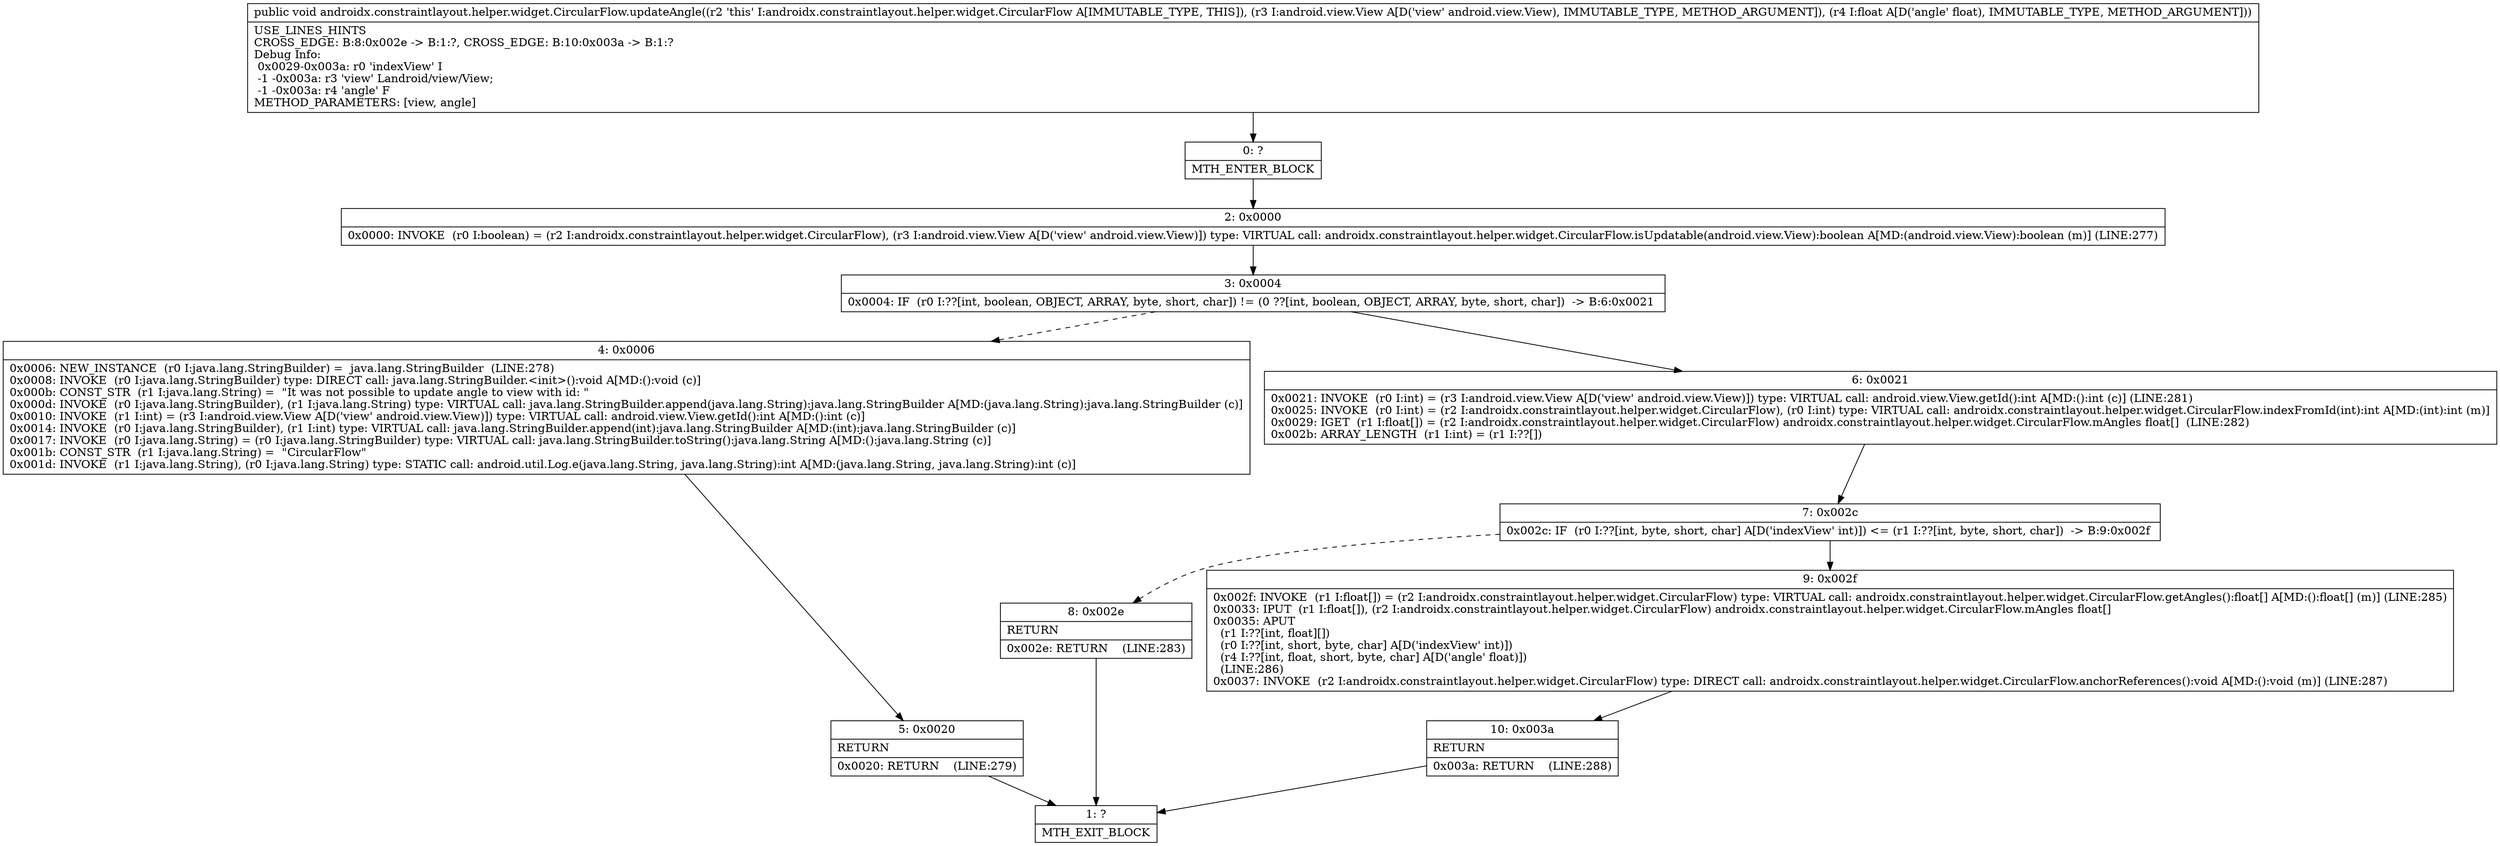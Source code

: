 digraph "CFG forandroidx.constraintlayout.helper.widget.CircularFlow.updateAngle(Landroid\/view\/View;F)V" {
Node_0 [shape=record,label="{0\:\ ?|MTH_ENTER_BLOCK\l}"];
Node_2 [shape=record,label="{2\:\ 0x0000|0x0000: INVOKE  (r0 I:boolean) = (r2 I:androidx.constraintlayout.helper.widget.CircularFlow), (r3 I:android.view.View A[D('view' android.view.View)]) type: VIRTUAL call: androidx.constraintlayout.helper.widget.CircularFlow.isUpdatable(android.view.View):boolean A[MD:(android.view.View):boolean (m)] (LINE:277)\l}"];
Node_3 [shape=record,label="{3\:\ 0x0004|0x0004: IF  (r0 I:??[int, boolean, OBJECT, ARRAY, byte, short, char]) != (0 ??[int, boolean, OBJECT, ARRAY, byte, short, char])  \-\> B:6:0x0021 \l}"];
Node_4 [shape=record,label="{4\:\ 0x0006|0x0006: NEW_INSTANCE  (r0 I:java.lang.StringBuilder) =  java.lang.StringBuilder  (LINE:278)\l0x0008: INVOKE  (r0 I:java.lang.StringBuilder) type: DIRECT call: java.lang.StringBuilder.\<init\>():void A[MD:():void (c)]\l0x000b: CONST_STR  (r1 I:java.lang.String) =  \"It was not possible to update angle to view with id: \" \l0x000d: INVOKE  (r0 I:java.lang.StringBuilder), (r1 I:java.lang.String) type: VIRTUAL call: java.lang.StringBuilder.append(java.lang.String):java.lang.StringBuilder A[MD:(java.lang.String):java.lang.StringBuilder (c)]\l0x0010: INVOKE  (r1 I:int) = (r3 I:android.view.View A[D('view' android.view.View)]) type: VIRTUAL call: android.view.View.getId():int A[MD:():int (c)]\l0x0014: INVOKE  (r0 I:java.lang.StringBuilder), (r1 I:int) type: VIRTUAL call: java.lang.StringBuilder.append(int):java.lang.StringBuilder A[MD:(int):java.lang.StringBuilder (c)]\l0x0017: INVOKE  (r0 I:java.lang.String) = (r0 I:java.lang.StringBuilder) type: VIRTUAL call: java.lang.StringBuilder.toString():java.lang.String A[MD:():java.lang.String (c)]\l0x001b: CONST_STR  (r1 I:java.lang.String) =  \"CircularFlow\" \l0x001d: INVOKE  (r1 I:java.lang.String), (r0 I:java.lang.String) type: STATIC call: android.util.Log.e(java.lang.String, java.lang.String):int A[MD:(java.lang.String, java.lang.String):int (c)]\l}"];
Node_5 [shape=record,label="{5\:\ 0x0020|RETURN\l|0x0020: RETURN    (LINE:279)\l}"];
Node_1 [shape=record,label="{1\:\ ?|MTH_EXIT_BLOCK\l}"];
Node_6 [shape=record,label="{6\:\ 0x0021|0x0021: INVOKE  (r0 I:int) = (r3 I:android.view.View A[D('view' android.view.View)]) type: VIRTUAL call: android.view.View.getId():int A[MD:():int (c)] (LINE:281)\l0x0025: INVOKE  (r0 I:int) = (r2 I:androidx.constraintlayout.helper.widget.CircularFlow), (r0 I:int) type: VIRTUAL call: androidx.constraintlayout.helper.widget.CircularFlow.indexFromId(int):int A[MD:(int):int (m)]\l0x0029: IGET  (r1 I:float[]) = (r2 I:androidx.constraintlayout.helper.widget.CircularFlow) androidx.constraintlayout.helper.widget.CircularFlow.mAngles float[]  (LINE:282)\l0x002b: ARRAY_LENGTH  (r1 I:int) = (r1 I:??[]) \l}"];
Node_7 [shape=record,label="{7\:\ 0x002c|0x002c: IF  (r0 I:??[int, byte, short, char] A[D('indexView' int)]) \<= (r1 I:??[int, byte, short, char])  \-\> B:9:0x002f \l}"];
Node_8 [shape=record,label="{8\:\ 0x002e|RETURN\l|0x002e: RETURN    (LINE:283)\l}"];
Node_9 [shape=record,label="{9\:\ 0x002f|0x002f: INVOKE  (r1 I:float[]) = (r2 I:androidx.constraintlayout.helper.widget.CircularFlow) type: VIRTUAL call: androidx.constraintlayout.helper.widget.CircularFlow.getAngles():float[] A[MD:():float[] (m)] (LINE:285)\l0x0033: IPUT  (r1 I:float[]), (r2 I:androidx.constraintlayout.helper.widget.CircularFlow) androidx.constraintlayout.helper.widget.CircularFlow.mAngles float[] \l0x0035: APUT  \l  (r1 I:??[int, float][])\l  (r0 I:??[int, short, byte, char] A[D('indexView' int)])\l  (r4 I:??[int, float, short, byte, char] A[D('angle' float)])\l  (LINE:286)\l0x0037: INVOKE  (r2 I:androidx.constraintlayout.helper.widget.CircularFlow) type: DIRECT call: androidx.constraintlayout.helper.widget.CircularFlow.anchorReferences():void A[MD:():void (m)] (LINE:287)\l}"];
Node_10 [shape=record,label="{10\:\ 0x003a|RETURN\l|0x003a: RETURN    (LINE:288)\l}"];
MethodNode[shape=record,label="{public void androidx.constraintlayout.helper.widget.CircularFlow.updateAngle((r2 'this' I:androidx.constraintlayout.helper.widget.CircularFlow A[IMMUTABLE_TYPE, THIS]), (r3 I:android.view.View A[D('view' android.view.View), IMMUTABLE_TYPE, METHOD_ARGUMENT]), (r4 I:float A[D('angle' float), IMMUTABLE_TYPE, METHOD_ARGUMENT]))  | USE_LINES_HINTS\lCROSS_EDGE: B:8:0x002e \-\> B:1:?, CROSS_EDGE: B:10:0x003a \-\> B:1:?\lDebug Info:\l  0x0029\-0x003a: r0 'indexView' I\l  \-1 \-0x003a: r3 'view' Landroid\/view\/View;\l  \-1 \-0x003a: r4 'angle' F\lMETHOD_PARAMETERS: [view, angle]\l}"];
MethodNode -> Node_0;Node_0 -> Node_2;
Node_2 -> Node_3;
Node_3 -> Node_4[style=dashed];
Node_3 -> Node_6;
Node_4 -> Node_5;
Node_5 -> Node_1;
Node_6 -> Node_7;
Node_7 -> Node_8[style=dashed];
Node_7 -> Node_9;
Node_8 -> Node_1;
Node_9 -> Node_10;
Node_10 -> Node_1;
}


